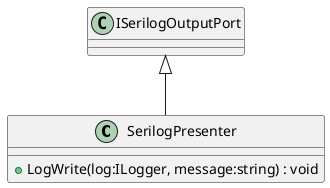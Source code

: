@startuml
class SerilogPresenter {
    + LogWrite(log:ILogger, message:string) : void
}
ISerilogOutputPort <|-- SerilogPresenter
@enduml
